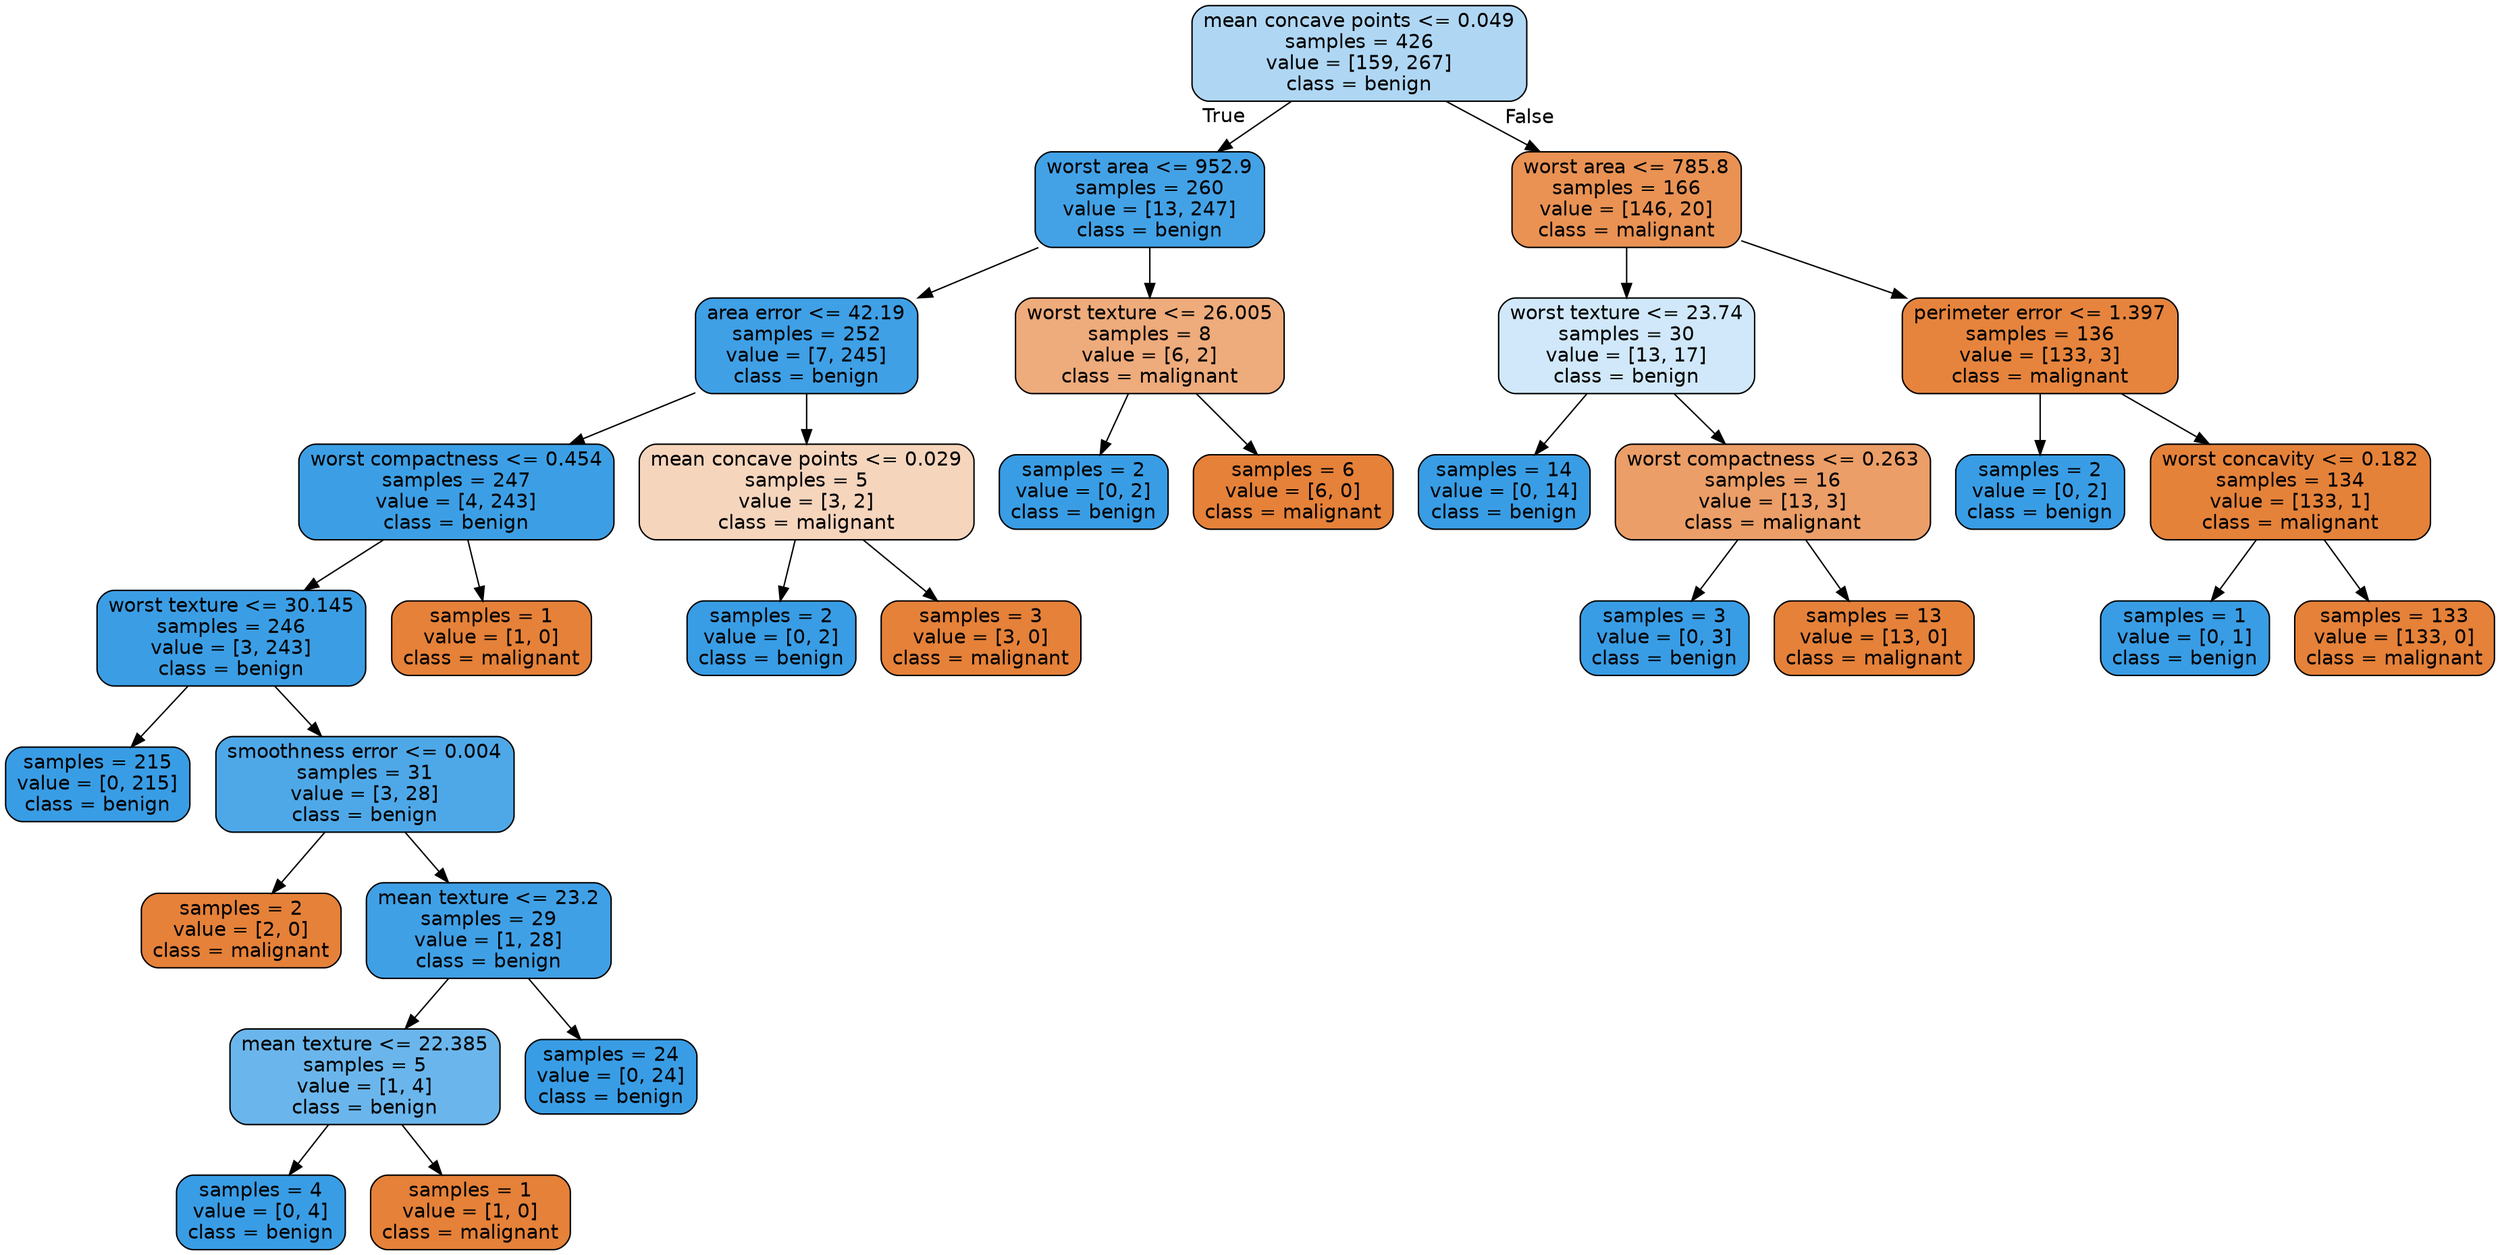 digraph Tree {
node [shape=box, style="filled, rounded", color="black", fontname="helvetica"] ;
edge [fontname="helvetica"] ;
0 [label="mean concave points <= 0.049\nsamples = 426\nvalue = [159, 267]\nclass = benign", fillcolor="#afd7f4"] ;
1 [label="worst area <= 952.9\nsamples = 260\nvalue = [13, 247]\nclass = benign", fillcolor="#43a2e6"] ;
0 -> 1 [labeldistance=2.5, labelangle=45, headlabel="True"] ;
2 [label="area error <= 42.19\nsamples = 252\nvalue = [7, 245]\nclass = benign", fillcolor="#3fa0e6"] ;
1 -> 2 ;
3 [label="worst compactness <= 0.454\nsamples = 247\nvalue = [4, 243]\nclass = benign", fillcolor="#3c9fe5"] ;
2 -> 3 ;
4 [label="worst texture <= 30.145\nsamples = 246\nvalue = [3, 243]\nclass = benign", fillcolor="#3b9ee5"] ;
3 -> 4 ;
5 [label="samples = 215\nvalue = [0, 215]\nclass = benign", fillcolor="#399de5"] ;
4 -> 5 ;
6 [label="smoothness error <= 0.004\nsamples = 31\nvalue = [3, 28]\nclass = benign", fillcolor="#4ea8e8"] ;
4 -> 6 ;
7 [label="samples = 2\nvalue = [2, 0]\nclass = malignant", fillcolor="#e58139"] ;
6 -> 7 ;
8 [label="mean texture <= 23.2\nsamples = 29\nvalue = [1, 28]\nclass = benign", fillcolor="#40a0e6"] ;
6 -> 8 ;
9 [label="mean texture <= 22.385\nsamples = 5\nvalue = [1, 4]\nclass = benign", fillcolor="#6ab6ec"] ;
8 -> 9 ;
10 [label="samples = 4\nvalue = [0, 4]\nclass = benign", fillcolor="#399de5"] ;
9 -> 10 ;
11 [label="samples = 1\nvalue = [1, 0]\nclass = malignant", fillcolor="#e58139"] ;
9 -> 11 ;
12 [label="samples = 24\nvalue = [0, 24]\nclass = benign", fillcolor="#399de5"] ;
8 -> 12 ;
13 [label="samples = 1\nvalue = [1, 0]\nclass = malignant", fillcolor="#e58139"] ;
3 -> 13 ;
14 [label="mean concave points <= 0.029\nsamples = 5\nvalue = [3, 2]\nclass = malignant", fillcolor="#f6d5bd"] ;
2 -> 14 ;
15 [label="samples = 2\nvalue = [0, 2]\nclass = benign", fillcolor="#399de5"] ;
14 -> 15 ;
16 [label="samples = 3\nvalue = [3, 0]\nclass = malignant", fillcolor="#e58139"] ;
14 -> 16 ;
17 [label="worst texture <= 26.005\nsamples = 8\nvalue = [6, 2]\nclass = malignant", fillcolor="#eeab7b"] ;
1 -> 17 ;
18 [label="samples = 2\nvalue = [0, 2]\nclass = benign", fillcolor="#399de5"] ;
17 -> 18 ;
19 [label="samples = 6\nvalue = [6, 0]\nclass = malignant", fillcolor="#e58139"] ;
17 -> 19 ;
20 [label="worst area <= 785.8\nsamples = 166\nvalue = [146, 20]\nclass = malignant", fillcolor="#e99254"] ;
0 -> 20 [labeldistance=2.5, labelangle=-45, headlabel="False"] ;
21 [label="worst texture <= 23.74\nsamples = 30\nvalue = [13, 17]\nclass = benign", fillcolor="#d0e8f9"] ;
20 -> 21 ;
22 [label="samples = 14\nvalue = [0, 14]\nclass = benign", fillcolor="#399de5"] ;
21 -> 22 ;
23 [label="worst compactness <= 0.263\nsamples = 16\nvalue = [13, 3]\nclass = malignant", fillcolor="#eb9e67"] ;
21 -> 23 ;
24 [label="samples = 3\nvalue = [0, 3]\nclass = benign", fillcolor="#399de5"] ;
23 -> 24 ;
25 [label="samples = 13\nvalue = [13, 0]\nclass = malignant", fillcolor="#e58139"] ;
23 -> 25 ;
26 [label="perimeter error <= 1.397\nsamples = 136\nvalue = [133, 3]\nclass = malignant", fillcolor="#e6843d"] ;
20 -> 26 ;
27 [label="samples = 2\nvalue = [0, 2]\nclass = benign", fillcolor="#399de5"] ;
26 -> 27 ;
28 [label="worst concavity <= 0.182\nsamples = 134\nvalue = [133, 1]\nclass = malignant", fillcolor="#e5823a"] ;
26 -> 28 ;
29 [label="samples = 1\nvalue = [0, 1]\nclass = benign", fillcolor="#399de5"] ;
28 -> 29 ;
30 [label="samples = 133\nvalue = [133, 0]\nclass = malignant", fillcolor="#e58139"] ;
28 -> 30 ;
}